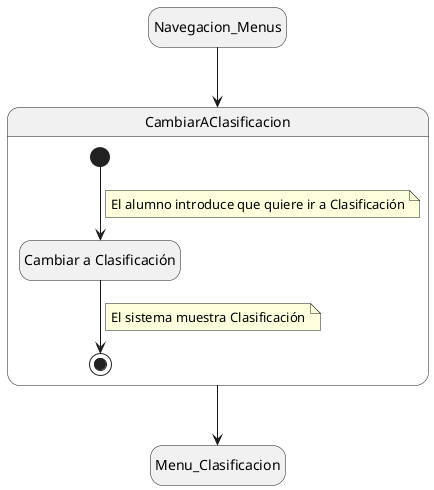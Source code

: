 @startuml

hide empty description

state Navegacion_Menus
state Menu_Clasificacion
state CambiarAClasificacion{
    state Cambiar as "Cambiar a Clasificación"
    [*] --> Cambiar
    note on link
        El alumno introduce que quiere ir a Clasificación
    end note
    Cambiar --> [*]
    note on link
        El sistema muestra Clasificación
    end note
}

Navegacion_Menus --> CambiarAClasificacion
CambiarAClasificacion --> Menu_Clasificacion

@enduml
